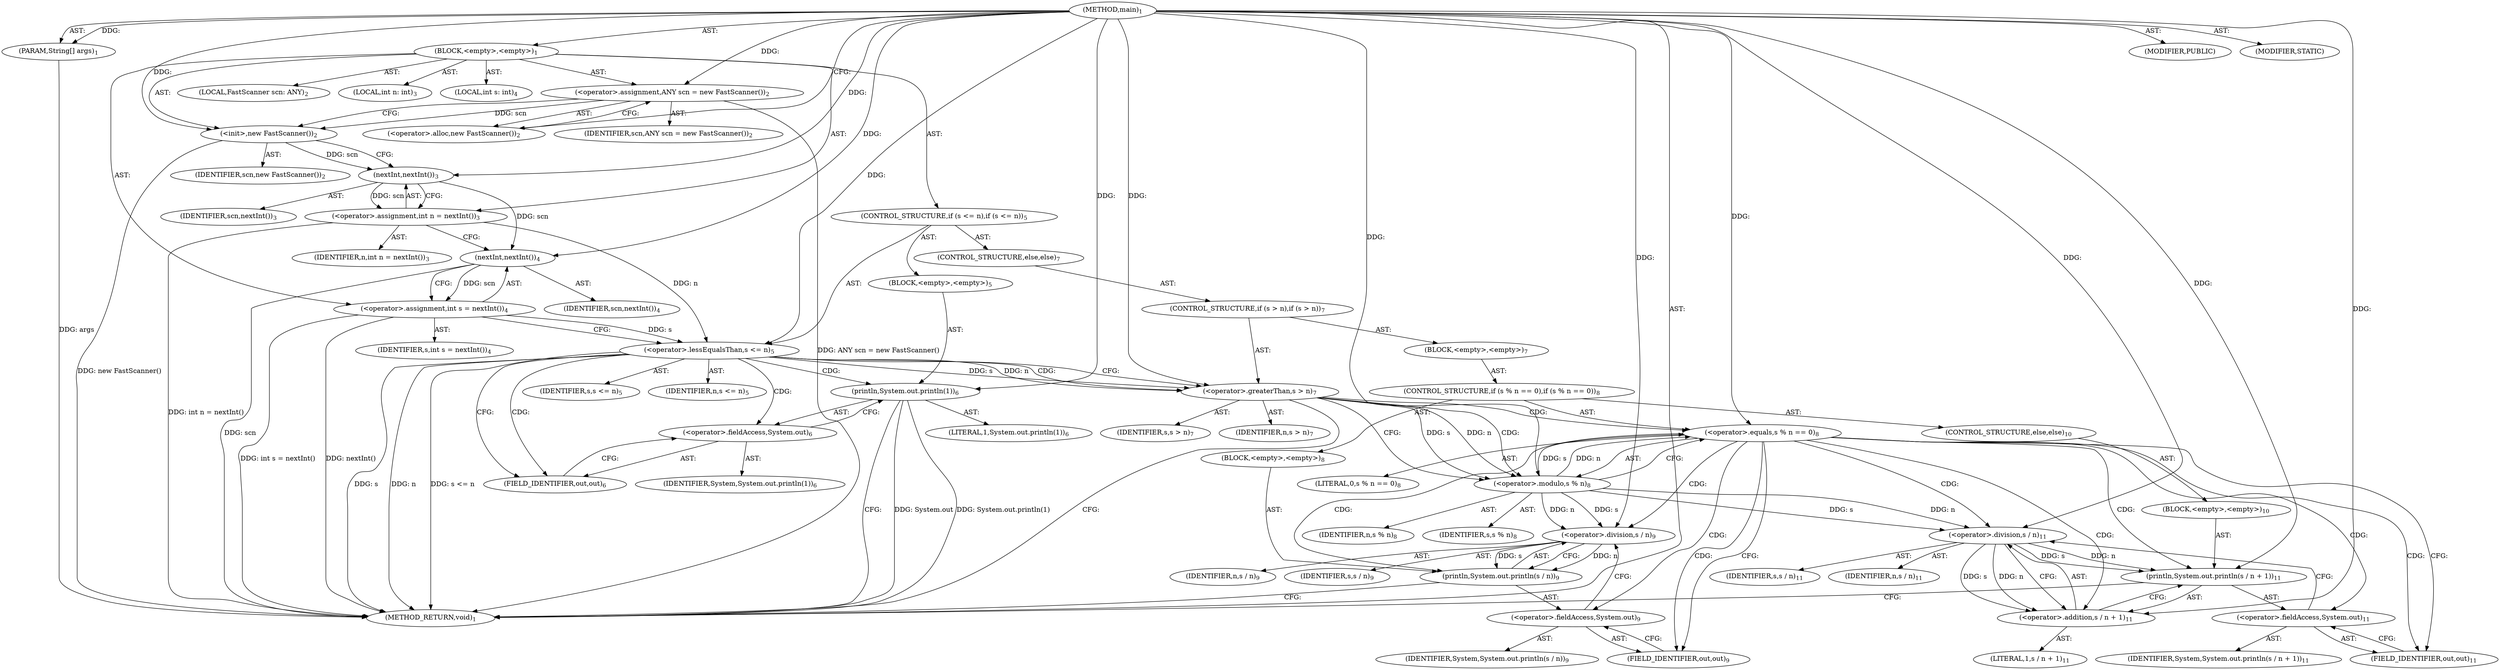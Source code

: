 digraph "main" {  
"19" [label = <(METHOD,main)<SUB>1</SUB>> ]
"20" [label = <(PARAM,String[] args)<SUB>1</SUB>> ]
"21" [label = <(BLOCK,&lt;empty&gt;,&lt;empty&gt;)<SUB>1</SUB>> ]
"4" [label = <(LOCAL,FastScanner scn: ANY)<SUB>2</SUB>> ]
"22" [label = <(&lt;operator&gt;.assignment,ANY scn = new FastScanner())<SUB>2</SUB>> ]
"23" [label = <(IDENTIFIER,scn,ANY scn = new FastScanner())<SUB>2</SUB>> ]
"24" [label = <(&lt;operator&gt;.alloc,new FastScanner())<SUB>2</SUB>> ]
"25" [label = <(&lt;init&gt;,new FastScanner())<SUB>2</SUB>> ]
"3" [label = <(IDENTIFIER,scn,new FastScanner())<SUB>2</SUB>> ]
"26" [label = <(LOCAL,int n: int)<SUB>3</SUB>> ]
"27" [label = <(&lt;operator&gt;.assignment,int n = nextInt())<SUB>3</SUB>> ]
"28" [label = <(IDENTIFIER,n,int n = nextInt())<SUB>3</SUB>> ]
"29" [label = <(nextInt,nextInt())<SUB>3</SUB>> ]
"30" [label = <(IDENTIFIER,scn,nextInt())<SUB>3</SUB>> ]
"31" [label = <(LOCAL,int s: int)<SUB>4</SUB>> ]
"32" [label = <(&lt;operator&gt;.assignment,int s = nextInt())<SUB>4</SUB>> ]
"33" [label = <(IDENTIFIER,s,int s = nextInt())<SUB>4</SUB>> ]
"34" [label = <(nextInt,nextInt())<SUB>4</SUB>> ]
"35" [label = <(IDENTIFIER,scn,nextInt())<SUB>4</SUB>> ]
"36" [label = <(CONTROL_STRUCTURE,if (s &lt;= n),if (s &lt;= n))<SUB>5</SUB>> ]
"37" [label = <(&lt;operator&gt;.lessEqualsThan,s &lt;= n)<SUB>5</SUB>> ]
"38" [label = <(IDENTIFIER,s,s &lt;= n)<SUB>5</SUB>> ]
"39" [label = <(IDENTIFIER,n,s &lt;= n)<SUB>5</SUB>> ]
"40" [label = <(BLOCK,&lt;empty&gt;,&lt;empty&gt;)<SUB>5</SUB>> ]
"41" [label = <(println,System.out.println(1))<SUB>6</SUB>> ]
"42" [label = <(&lt;operator&gt;.fieldAccess,System.out)<SUB>6</SUB>> ]
"43" [label = <(IDENTIFIER,System,System.out.println(1))<SUB>6</SUB>> ]
"44" [label = <(FIELD_IDENTIFIER,out,out)<SUB>6</SUB>> ]
"45" [label = <(LITERAL,1,System.out.println(1))<SUB>6</SUB>> ]
"46" [label = <(CONTROL_STRUCTURE,else,else)<SUB>7</SUB>> ]
"47" [label = <(CONTROL_STRUCTURE,if (s &gt; n),if (s &gt; n))<SUB>7</SUB>> ]
"48" [label = <(&lt;operator&gt;.greaterThan,s &gt; n)<SUB>7</SUB>> ]
"49" [label = <(IDENTIFIER,s,s &gt; n)<SUB>7</SUB>> ]
"50" [label = <(IDENTIFIER,n,s &gt; n)<SUB>7</SUB>> ]
"51" [label = <(BLOCK,&lt;empty&gt;,&lt;empty&gt;)<SUB>7</SUB>> ]
"52" [label = <(CONTROL_STRUCTURE,if (s % n == 0),if (s % n == 0))<SUB>8</SUB>> ]
"53" [label = <(&lt;operator&gt;.equals,s % n == 0)<SUB>8</SUB>> ]
"54" [label = <(&lt;operator&gt;.modulo,s % n)<SUB>8</SUB>> ]
"55" [label = <(IDENTIFIER,s,s % n)<SUB>8</SUB>> ]
"56" [label = <(IDENTIFIER,n,s % n)<SUB>8</SUB>> ]
"57" [label = <(LITERAL,0,s % n == 0)<SUB>8</SUB>> ]
"58" [label = <(BLOCK,&lt;empty&gt;,&lt;empty&gt;)<SUB>8</SUB>> ]
"59" [label = <(println,System.out.println(s / n))<SUB>9</SUB>> ]
"60" [label = <(&lt;operator&gt;.fieldAccess,System.out)<SUB>9</SUB>> ]
"61" [label = <(IDENTIFIER,System,System.out.println(s / n))<SUB>9</SUB>> ]
"62" [label = <(FIELD_IDENTIFIER,out,out)<SUB>9</SUB>> ]
"63" [label = <(&lt;operator&gt;.division,s / n)<SUB>9</SUB>> ]
"64" [label = <(IDENTIFIER,s,s / n)<SUB>9</SUB>> ]
"65" [label = <(IDENTIFIER,n,s / n)<SUB>9</SUB>> ]
"66" [label = <(CONTROL_STRUCTURE,else,else)<SUB>10</SUB>> ]
"67" [label = <(BLOCK,&lt;empty&gt;,&lt;empty&gt;)<SUB>10</SUB>> ]
"68" [label = <(println,System.out.println(s / n + 1))<SUB>11</SUB>> ]
"69" [label = <(&lt;operator&gt;.fieldAccess,System.out)<SUB>11</SUB>> ]
"70" [label = <(IDENTIFIER,System,System.out.println(s / n + 1))<SUB>11</SUB>> ]
"71" [label = <(FIELD_IDENTIFIER,out,out)<SUB>11</SUB>> ]
"72" [label = <(&lt;operator&gt;.addition,s / n + 1)<SUB>11</SUB>> ]
"73" [label = <(&lt;operator&gt;.division,s / n)<SUB>11</SUB>> ]
"74" [label = <(IDENTIFIER,s,s / n)<SUB>11</SUB>> ]
"75" [label = <(IDENTIFIER,n,s / n)<SUB>11</SUB>> ]
"76" [label = <(LITERAL,1,s / n + 1)<SUB>11</SUB>> ]
"77" [label = <(MODIFIER,PUBLIC)> ]
"78" [label = <(MODIFIER,STATIC)> ]
"79" [label = <(METHOD_RETURN,void)<SUB>1</SUB>> ]
  "19" -> "20"  [ label = "AST: "] 
  "19" -> "21"  [ label = "AST: "] 
  "19" -> "77"  [ label = "AST: "] 
  "19" -> "78"  [ label = "AST: "] 
  "19" -> "79"  [ label = "AST: "] 
  "21" -> "4"  [ label = "AST: "] 
  "21" -> "22"  [ label = "AST: "] 
  "21" -> "25"  [ label = "AST: "] 
  "21" -> "26"  [ label = "AST: "] 
  "21" -> "27"  [ label = "AST: "] 
  "21" -> "31"  [ label = "AST: "] 
  "21" -> "32"  [ label = "AST: "] 
  "21" -> "36"  [ label = "AST: "] 
  "22" -> "23"  [ label = "AST: "] 
  "22" -> "24"  [ label = "AST: "] 
  "25" -> "3"  [ label = "AST: "] 
  "27" -> "28"  [ label = "AST: "] 
  "27" -> "29"  [ label = "AST: "] 
  "29" -> "30"  [ label = "AST: "] 
  "32" -> "33"  [ label = "AST: "] 
  "32" -> "34"  [ label = "AST: "] 
  "34" -> "35"  [ label = "AST: "] 
  "36" -> "37"  [ label = "AST: "] 
  "36" -> "40"  [ label = "AST: "] 
  "36" -> "46"  [ label = "AST: "] 
  "37" -> "38"  [ label = "AST: "] 
  "37" -> "39"  [ label = "AST: "] 
  "40" -> "41"  [ label = "AST: "] 
  "41" -> "42"  [ label = "AST: "] 
  "41" -> "45"  [ label = "AST: "] 
  "42" -> "43"  [ label = "AST: "] 
  "42" -> "44"  [ label = "AST: "] 
  "46" -> "47"  [ label = "AST: "] 
  "47" -> "48"  [ label = "AST: "] 
  "47" -> "51"  [ label = "AST: "] 
  "48" -> "49"  [ label = "AST: "] 
  "48" -> "50"  [ label = "AST: "] 
  "51" -> "52"  [ label = "AST: "] 
  "52" -> "53"  [ label = "AST: "] 
  "52" -> "58"  [ label = "AST: "] 
  "52" -> "66"  [ label = "AST: "] 
  "53" -> "54"  [ label = "AST: "] 
  "53" -> "57"  [ label = "AST: "] 
  "54" -> "55"  [ label = "AST: "] 
  "54" -> "56"  [ label = "AST: "] 
  "58" -> "59"  [ label = "AST: "] 
  "59" -> "60"  [ label = "AST: "] 
  "59" -> "63"  [ label = "AST: "] 
  "60" -> "61"  [ label = "AST: "] 
  "60" -> "62"  [ label = "AST: "] 
  "63" -> "64"  [ label = "AST: "] 
  "63" -> "65"  [ label = "AST: "] 
  "66" -> "67"  [ label = "AST: "] 
  "67" -> "68"  [ label = "AST: "] 
  "68" -> "69"  [ label = "AST: "] 
  "68" -> "72"  [ label = "AST: "] 
  "69" -> "70"  [ label = "AST: "] 
  "69" -> "71"  [ label = "AST: "] 
  "72" -> "73"  [ label = "AST: "] 
  "72" -> "76"  [ label = "AST: "] 
  "73" -> "74"  [ label = "AST: "] 
  "73" -> "75"  [ label = "AST: "] 
  "22" -> "25"  [ label = "CFG: "] 
  "25" -> "29"  [ label = "CFG: "] 
  "27" -> "34"  [ label = "CFG: "] 
  "32" -> "37"  [ label = "CFG: "] 
  "24" -> "22"  [ label = "CFG: "] 
  "29" -> "27"  [ label = "CFG: "] 
  "34" -> "32"  [ label = "CFG: "] 
  "37" -> "44"  [ label = "CFG: "] 
  "37" -> "48"  [ label = "CFG: "] 
  "41" -> "79"  [ label = "CFG: "] 
  "42" -> "41"  [ label = "CFG: "] 
  "48" -> "79"  [ label = "CFG: "] 
  "48" -> "54"  [ label = "CFG: "] 
  "44" -> "42"  [ label = "CFG: "] 
  "53" -> "62"  [ label = "CFG: "] 
  "53" -> "71"  [ label = "CFG: "] 
  "54" -> "53"  [ label = "CFG: "] 
  "59" -> "79"  [ label = "CFG: "] 
  "60" -> "63"  [ label = "CFG: "] 
  "63" -> "59"  [ label = "CFG: "] 
  "68" -> "79"  [ label = "CFG: "] 
  "62" -> "60"  [ label = "CFG: "] 
  "69" -> "73"  [ label = "CFG: "] 
  "72" -> "68"  [ label = "CFG: "] 
  "71" -> "69"  [ label = "CFG: "] 
  "73" -> "72"  [ label = "CFG: "] 
  "19" -> "24"  [ label = "CFG: "] 
  "20" -> "79"  [ label = "DDG: args"] 
  "22" -> "79"  [ label = "DDG: ANY scn = new FastScanner()"] 
  "25" -> "79"  [ label = "DDG: new FastScanner()"] 
  "27" -> "79"  [ label = "DDG: int n = nextInt()"] 
  "34" -> "79"  [ label = "DDG: scn"] 
  "32" -> "79"  [ label = "DDG: nextInt()"] 
  "32" -> "79"  [ label = "DDG: int s = nextInt()"] 
  "37" -> "79"  [ label = "DDG: s"] 
  "37" -> "79"  [ label = "DDG: n"] 
  "37" -> "79"  [ label = "DDG: s &lt;= n"] 
  "41" -> "79"  [ label = "DDG: System.out"] 
  "41" -> "79"  [ label = "DDG: System.out.println(1)"] 
  "19" -> "20"  [ label = "DDG: "] 
  "19" -> "22"  [ label = "DDG: "] 
  "29" -> "27"  [ label = "DDG: scn"] 
  "34" -> "32"  [ label = "DDG: scn"] 
  "22" -> "25"  [ label = "DDG: scn"] 
  "19" -> "25"  [ label = "DDG: "] 
  "25" -> "29"  [ label = "DDG: scn"] 
  "19" -> "29"  [ label = "DDG: "] 
  "29" -> "34"  [ label = "DDG: scn"] 
  "19" -> "34"  [ label = "DDG: "] 
  "32" -> "37"  [ label = "DDG: s"] 
  "19" -> "37"  [ label = "DDG: "] 
  "27" -> "37"  [ label = "DDG: n"] 
  "19" -> "41"  [ label = "DDG: "] 
  "37" -> "48"  [ label = "DDG: s"] 
  "19" -> "48"  [ label = "DDG: "] 
  "37" -> "48"  [ label = "DDG: n"] 
  "54" -> "53"  [ label = "DDG: s"] 
  "54" -> "53"  [ label = "DDG: n"] 
  "19" -> "53"  [ label = "DDG: "] 
  "48" -> "54"  [ label = "DDG: s"] 
  "19" -> "54"  [ label = "DDG: "] 
  "48" -> "54"  [ label = "DDG: n"] 
  "63" -> "59"  [ label = "DDG: s"] 
  "63" -> "59"  [ label = "DDG: n"] 
  "54" -> "63"  [ label = "DDG: s"] 
  "19" -> "63"  [ label = "DDG: "] 
  "54" -> "63"  [ label = "DDG: n"] 
  "73" -> "68"  [ label = "DDG: s"] 
  "73" -> "68"  [ label = "DDG: n"] 
  "19" -> "68"  [ label = "DDG: "] 
  "73" -> "72"  [ label = "DDG: s"] 
  "73" -> "72"  [ label = "DDG: n"] 
  "19" -> "72"  [ label = "DDG: "] 
  "54" -> "73"  [ label = "DDG: s"] 
  "19" -> "73"  [ label = "DDG: "] 
  "54" -> "73"  [ label = "DDG: n"] 
  "37" -> "48"  [ label = "CDG: "] 
  "37" -> "42"  [ label = "CDG: "] 
  "37" -> "41"  [ label = "CDG: "] 
  "37" -> "44"  [ label = "CDG: "] 
  "48" -> "53"  [ label = "CDG: "] 
  "48" -> "54"  [ label = "CDG: "] 
  "53" -> "68"  [ label = "CDG: "] 
  "53" -> "60"  [ label = "CDG: "] 
  "53" -> "73"  [ label = "CDG: "] 
  "53" -> "71"  [ label = "CDG: "] 
  "53" -> "72"  [ label = "CDG: "] 
  "53" -> "69"  [ label = "CDG: "] 
  "53" -> "63"  [ label = "CDG: "] 
  "53" -> "59"  [ label = "CDG: "] 
  "53" -> "62"  [ label = "CDG: "] 
}

